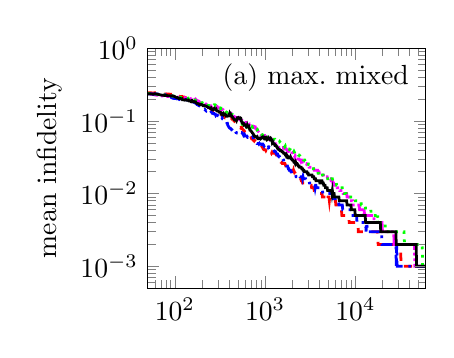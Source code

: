 % This file was created by matlab2tikz v0.0.7.
% Copyright (c) 2008--2010, Nico Schlömer <nico.schloemer@gmail.com>
% All rights reserved.
% 
% The latest updates can be retrieved from
%   http://www.mathworks.com/matlabcentral/fileexchange/22022-matlab2tikz
% where you can also make suggestions and rate matlab2tikz.
% 
\begin{tikzpicture}

% defining custom colors
\definecolor{mycolor1}{rgb}{1,0,1}


\begin{loglogaxis}[%
scale only axis,
width= 1.39in,
height= 1.2in,
xmin=50, xmax=60000,
ymin=0.0, ymax=1,
ylabel={mean infidelity},
axis on top]
\addplot [
color=red,
dashed,
line width=1.0pt
]
coordinates{ (50,0.242) (51,0.243) (52,0.243) (52,0.243) (53,0.244) (53,0.244) (54,0.243) (55,0.243) (55,0.243) (56,0.242) (56,0.242) (57,0.242) (58,0.242) (58,0.242) (59,0.243) (60,0.243) (60,0.243) (61,0.243) (62,0.243) (62,0.243) (63,0.244) (64,0.246) (64,0.246) (65,0.244) (66,0.245) (67,0.245) (67,0.245) (68,0.242) (69,0.242) (70,0.242) (70,0.242) (71,0.24) (72,0.24) (73,0.238) (74,0.237) (74,0.237) (75,0.235) (76,0.234) (77,0.233) (78,0.233) (79,0.234) (80,0.235) (80,0.235) (81,0.233) (82,0.233) (83,0.234) (84,0.234) (85,0.234) (86,0.234) (87,0.231) (88,0.232) (89,0.232) (90,0.23) (91,0.231) (92,0.232) (93,0.231) (94,0.231) (95,0.232) (96,0.232) (97,0.233) (98,0.232) (99,0.23) (100,0.23) (102,0.226) (103,0.224) (104,0.225) (105,0.225) (106,0.225) (107,0.222) (109,0.22) (110,0.219) (111,0.218) (112,0.218) (113,0.216) (115,0.215) (116,0.216) (117,0.216) (119,0.216) (120,0.217) (121,0.215) (123,0.214) (124,0.212) (125,0.212) (127,0.213) (128,0.212) (130,0.209) (131,0.209) (132,0.207) (134,0.206) (135,0.204) (137,0.202) (138,0.202) (140,0.199) (142,0.198) (143,0.196) (145,0.195) (146,0.196) (148,0.197) (150,0.195) (151,0.197) (153,0.194) (155,0.192) (156,0.192) (158,0.191) (160,0.192) (162,0.189) (163,0.189) (165,0.189) (167,0.186) (169,0.185) (171,0.183) (173,0.183) (175,0.182) (177,0.181) (178,0.18) (180,0.181) (182,0.179) (184,0.177) (187,0.176) (189,0.175) (191,0.174) (193,0.174) (195,0.174) (197,0.177) (199,0.176) (202,0.172) (204,0.171) (206,0.17) (208,0.168) (211,0.166) (213,0.167) (215,0.167) (218,0.165) (220,0.164) (223,0.163) (225,0.161) (228,0.16) (230,0.16) (233,0.158) (235,0.156) (238,0.154) (240,0.154) (243,0.152) (246,0.15) (249,0.148) (251,0.146) (254,0.148) (257,0.145) (260,0.144) (263,0.144) (266,0.138) (268,0.139) (271,0.141) (274,0.138) (278,0.138) (281,0.139) (284,0.137) (287,0.137) (290,0.135) (293,0.133) (297,0.132) (300,0.131) (303,0.131) (306,0.13) (310,0.13) (313,0.129) (317,0.129) (320,0.128) (324,0.128) (327,0.124) (331,0.122) (335,0.122) (338,0.12) (342,0.117) (346,0.118) (350,0.117) (354,0.115) (358,0.112) (362,0.11) (366,0.11) (370,0.112) (374,0.111) (378,0.111) (382,0.114) (386,0.114) (391,0.114) (395,0.114) (399,0.112) (404,0.109) (408,0.105) (413,0.108) (417,0.109) (422,0.109) (427,0.107) (431,0.108) (436,0.106) (441,0.106) (446,0.106) (451,0.1) (456,0.099) (461,0.101) (466,0.099) (471,0.098) (476,0.097) (482,0.092) (487,0.091) (492,0.088) (498,0.088) (503,0.088) (509,0.084) (515,0.082) (520,0.082) (526,0.081) (532,0.08) (538,0.081) (544,0.08) (550,0.081) (556,0.078) (562,0.077) (568,0.076) (575,0.074) (581,0.074) (587,0.073) (594,0.071) (601,0.07) (607,0.07) (614,0.069) (621,0.066) (628,0.066) (635,0.066) (642,0.066) (649,0.065) (656,0.064) (663,0.064) (670,0.064) (678,0.062) (685,0.063) (693,0.061) (701,0.059) (708,0.057) (716,0.057) (724,0.056) (732,0.055) (740,0.054) (749,0.054) (757,0.053) (765,0.054) (774,0.053) (782,0.052) (791,0.051) (800,0.05) (809,0.05) (818,0.049) (827,0.048) (836,0.048) (845,0.048) (854,0.047) (864,0.047) (873,0.046) (883,0.046) (893,0.046) (903,0.046) (913,0.045) (923,0.045) (933,0.044) (944,0.042) (954,0.041) (965,0.041) (975,0.04) (986,0.04) (997,0.04) (1008,0.04) (1019,0.039) (1030,0.04) (1042,0.04) (1053,0.04) (1065,0.04) (1077,0.04) (1089,0.04) (1101,0.039) (1113,0.038) (1125,0.038) (1138,0.037) (1151,0.036) (1163,0.037) (1176,0.036) (1189,0.037) (1202,0.036) (1216,0.036) (1229,0.036) (1243,0.036) (1257,0.036) (1270,0.036) (1285,0.036) (1299,0.036) (1313,0.035) (1328,0.034) (1342,0.034) (1357,0.034) (1372,0.033) (1387,0.033) (1403,0.032) (1418,0.031) (1434,0.03) (1450,0.029) (1466,0.028) (1482,0.028) (1499,0.027) (1515,0.027) (1532,0.027) (1549,0.026) (1566,0.026) (1584,0.026) (1601,0.026) (1619,0.026) (1637,0.026) (1655,0.026) (1673,0.025) (1692,0.024) (1711,0.024) (1730,0.023) (1749,0.023) (1768,0.023) (1788,0.022) (1807,0.022) (1827,0.022) (1848,0.021) (1868,0.021) (1889,0.021) (1910,0.021) (1931,0.021) (1952,0.021) (1974,0.021) (1996,0.02) (2018,0.02) (2040,0.02) (2063,0.021) (2086,0.02) (2109,0.02) (2132,0.019) (2156,0.019) (2180,0.018) (2204,0.018) (2228,0.018) (2253,0.017) (2278,0.017) (2303,0.017) (2329,0.017) (2354,0.017) (2380,0.016) (2407,0.016) (2433,0.016) (2460,0.016) (2488,0.016) (2515,0.015) (2543,0.015) (2571,0.015) (2600,0.014) (2629,0.014) (2658,0.014) (2687,0.014) (2717,0.014) (2747,0.014) (2777,0.014) (2808,0.014) (2839,0.014) (2871,0.014) (2902,0.014) (2935,0.014) (2967,0.014) (3000,0.013) (3033,0.013) (3067,0.013) (3101,0.013) (3135,0.013) (3170,0.013) (3205,0.013) (3240,0.013) (3276,0.012) (3313,0.012) (3349,0.012) (3386,0.012) (3424,0.012) (3462,0.012) (3500,0.011) (3539,0.011) (3578,0.011) (3618,0.011) (3658,0.011) (3698,0.011) (3739,0.011) (3781,0.011) (3823,0.011) (3865,0.011) (3908,0.01) (3951,0.01) (3995,0.01) (4039,0.01) (4084,0.01) (4129,0.01) (4175,0.01) (4221,0.01) (4268,0.01) (4315,0.009) (4363,0.009) (4411,0.009) (4460,0.009) (4509,0.009) (4559,0.009) (4610,0.009) (4661,0.009) (4712,0.008) (4765,0.008) (4817,0.008) (4871,0.008) (4925,0.008) (4979,0.009) (5034,0.009) (5090,0.009) (5147,0.008) (5204,0.009) (5261,0.009) (5319,0.008) (5378,0.008) (5438,0.008) (5498,0.008) (5559,0.008) (5621,0.008) (5683,0.008) (5746,0.008) (5809,0.008) (5874,0.008) (5939,0.008) (6005,0.008) (6071,0.007) (6138,0.007) (6206,0.007) (6275,0.007) (6345,0.007) (6415,0.006) (6486,0.006) (6558,0.006) (6630,0.006) (6704,0.006) (6778,0.006) (6853,0.006) (6929,0.006) (7006,0.006) (7083,0.005) (7162,0.005) (7241,0.005) (7321,0.005) (7402,0.005) (7484,0.005) (7567,0.005) (7651,0.005) (7736,0.005) (7821,0.005) (7908,0.005) (7996,0.005) (8084,0.005) (8174,0.005) (8264,0.005) (8356,0.005) (8448,0.005) (8542,0.004) (8636,0.004) (8732,0.004) (8829,0.004) (8926,0.004) (9025,0.004) (9125,0.004) (9226,0.004) (9329,0.004) (9432,0.004) (9536,0.004) (9642,0.004) (9749,0.004) (9857,0.004) (9966,0.004) (10076,0.004) (10188,0.004) (10301,0.004) (10415,0.004) (10530,0.004) (10647,0.004) (10764,0.003) (10884,0.003) (11004,0.003) (11126,0.003) (11249,0.003) (11374,0.003) (11500,0.003) (11627,0.003) (11756,0.003) (11886,0.003) (12018,0.003) (12151,0.003) (12285,0.003) (12422,0.003) (12559,0.003) (12698,0.003) (12839,0.003) (12981,0.003) (13125,0.003) (13270,0.003) (13417,0.003) (13566,0.003) (13716,0.003) (13868,0.003) (14021,0.003) (14177,0.003) (14334,0.003) (14492,0.003) (14653,0.003) (14815,0.003) (14979,0.003) (15145,0.003) (15313,0.003) (15482,0.003) (15654,0.003) (15827,0.003) (16002,0.003) (16180,0.003) (16359,0.003) (16540,0.003) (16723,0.003) (16908,0.003) (17096,0.003) (17285,0.003) (17476,0.003) (17670,0.003) (17866,0.002) (18063,0.002) (18263,0.002) (18466,0.002) (18670,0.002) (18877,0.002) (19086,0.002) (19297,0.002) (19511,0.002) (19727,0.002) (19946,0.002) (20166,0.002) (20390,0.002) (20616,0.002) (20844,0.002) (21075,0.002) (21308,0.002) (21544,0.002) (21783,0.002) (22024,0.002) (22268,0.002) (22514,0.002) (22764,0.002) (23016,0.002) (23271,0.002) (23528,0.002) (23789,0.002) (24052,0.002) (24319,0.002) (24588,0.002) (24860,0.002) (25136,0.002) (25414,0.002) (25695,0.002) (25980,0.002) (26268,0.002) (26559,0.002) (26853,0.002) (27150,0.002) (27451,0.002) (27755,0.002) (28062,0.002) (28373,0.002) (28687,0.002) (29005,0.002) (29326,0.002) (29651,0.002) (29979,0.002) (30311,0.002) (30647,0.002) (30986,0.002) (31329,0.002) (31676,0.002) (32027,0.001) (32382,0.001) (32740,0.001) (33103,0.001) (33470,0.001) (33840,0.001) (34215,0.001) (34594,0.001) (34977,0.001) (35364,0.001) (35756,0.001) (36152,0.001) (36552,0.001) (36957,0.001) (37366,0.001) (37780,0.001) (38198,0.001) (38621,0.001) (39049,0.001) (39482,0.001) (39919,0.001) (40361,0.001) (40808,0.001) (41260,0.001) (41717,0.001) (42179,0.001) (42646,0.001) (43118,0.001) (43595,0.001) (44078,0.001) (44566,0.001) (45060,0.001) (45559,0.001) (46063,0.001) (46574,0.001) (47089,0.001) (47611,0.001) (48138,0.001) (48671,0.001) (49210,0.001) (49755,0.001) (50306,0.001) (50863,0.001) (51426,0.001) (51996,0.001) (52572,0.001) (53154,0.001) (53743,0.001) (54338,0.001) (54939,0.001) (55548,0.001) (56163,0.001) (56785,0.001) (57414,0.001) (58050,0.001) (58692,0.001) (59342,0.001) (60000,0.001)
};
\label{leg:MUB}

\addplot [
color=mycolor1,
dash pattern=on 4pt off 1pt on 1pt off 1pt on 1pt off 1pt,
line width=1.0pt
]
coordinates{ (50,0.236) (51,0.236) (52,0.236) (52,0.236) (53,0.234) (53,0.234) (54,0.233) (55,0.232) (55,0.232) (56,0.232) (56,0.232) (57,0.233) (58,0.23) (58,0.23) (59,0.229) (60,0.228) (60,0.228) (61,0.227) (62,0.226) (62,0.226) (63,0.226) (64,0.225) (64,0.225) (65,0.225) (66,0.224) (67,0.225) (67,0.225) (68,0.224) (69,0.223) (70,0.223) (70,0.223) (71,0.222) (72,0.22) (73,0.221) (74,0.221) (74,0.221) (75,0.221) (76,0.219) (77,0.218) (78,0.218) (79,0.219) (80,0.218) (80,0.218) (81,0.219) (82,0.218) (83,0.216) (84,0.216) (85,0.217) (86,0.216) (87,0.214) (88,0.213) (89,0.213) (90,0.212) (91,0.212) (92,0.213) (93,0.212) (94,0.212) (95,0.212) (96,0.21) (97,0.21) (98,0.21) (99,0.209) (100,0.21) (102,0.209) (103,0.207) (104,0.208) (105,0.209) (106,0.21) (107,0.209) (109,0.211) (110,0.212) (111,0.211) (112,0.211) (113,0.212) (115,0.209) (116,0.208) (117,0.207) (119,0.21) (120,0.21) (121,0.208) (123,0.21) (124,0.208) (125,0.207) (127,0.207) (128,0.208) (130,0.205) (131,0.206) (132,0.204) (134,0.203) (135,0.201) (137,0.201) (138,0.203) (140,0.2) (142,0.201) (143,0.201) (145,0.199) (146,0.199) (148,0.198) (150,0.199) (151,0.201) (153,0.199) (155,0.196) (156,0.196) (158,0.196) (160,0.196) (162,0.196) (163,0.195) (165,0.197) (167,0.198) (169,0.2) (171,0.196) (173,0.193) (175,0.192) (177,0.191) (178,0.188) (180,0.189) (182,0.188) (184,0.187) (187,0.183) (189,0.18) (191,0.18) (193,0.177) (195,0.175) (197,0.173) (199,0.174) (202,0.172) (204,0.171) (206,0.17) (208,0.172) (211,0.172) (213,0.172) (215,0.171) (218,0.171) (220,0.169) (223,0.17) (225,0.168) (228,0.167) (230,0.167) (233,0.168) (235,0.167) (238,0.167) (240,0.167) (243,0.165) (246,0.162) (249,0.162) (251,0.161) (254,0.161) (257,0.16) (260,0.162) (263,0.162) (266,0.162) (268,0.162) (271,0.16) (274,0.159) (278,0.157) (281,0.157) (284,0.159) (287,0.16) (290,0.16) (293,0.159) (297,0.153) (300,0.153) (303,0.151) (306,0.151) (310,0.151) (313,0.15) (317,0.148) (320,0.146) (324,0.145) (327,0.144) (331,0.144) (335,0.144) (338,0.144) (342,0.142) (346,0.141) (350,0.139) (354,0.137) (358,0.136) (362,0.134) (366,0.131) (370,0.131) (374,0.128) (378,0.129) (382,0.129) (386,0.129) (391,0.127) (395,0.13) (399,0.131) (404,0.13) (408,0.129) (413,0.128) (417,0.126) (422,0.126) (427,0.122) (431,0.122) (436,0.119) (441,0.118) (446,0.116) (451,0.116) (456,0.115) (461,0.114) (466,0.112) (471,0.112) (476,0.111) (482,0.111) (487,0.11) (492,0.11) (498,0.11) (503,0.11) (509,0.111) (515,0.107) (520,0.104) (526,0.103) (532,0.102) (538,0.102) (544,0.102) (550,0.102) (556,0.102) (562,0.1) (568,0.099) (575,0.098) (581,0.098) (587,0.098) (594,0.096) (601,0.095) (607,0.094) (614,0.095) (621,0.095) (628,0.093) (635,0.094) (642,0.094) (649,0.094) (656,0.093) (663,0.09) (670,0.089) (678,0.09) (685,0.091) (693,0.091) (701,0.088) (708,0.087) (716,0.087) (724,0.085) (732,0.085) (740,0.084) (749,0.084) (757,0.081) (765,0.081) (774,0.08) (782,0.081) (791,0.078) (800,0.077) (809,0.076) (818,0.076) (827,0.074) (836,0.072) (845,0.071) (854,0.07) (864,0.069) (873,0.068) (883,0.066) (893,0.065) (903,0.063) (913,0.063) (923,0.062) (933,0.062) (944,0.064) (954,0.065) (965,0.062) (975,0.061) (986,0.063) (997,0.063) (1008,0.062) (1019,0.062) (1030,0.062) (1042,0.062) (1053,0.061) (1065,0.061) (1077,0.06) (1089,0.06) (1101,0.058) (1113,0.058) (1125,0.056) (1138,0.057) (1151,0.057) (1163,0.056) (1176,0.056) (1189,0.054) (1202,0.055) (1216,0.055) (1229,0.053) (1243,0.053) (1257,0.05) (1270,0.049) (1285,0.049) (1299,0.049) (1313,0.048) (1328,0.046) (1342,0.045) (1357,0.045) (1372,0.044) (1387,0.044) (1403,0.044) (1418,0.043) (1434,0.042) (1450,0.043) (1466,0.043) (1482,0.043) (1499,0.042) (1515,0.042) (1532,0.043) (1549,0.043) (1566,0.043) (1584,0.043) (1601,0.043) (1619,0.042) (1637,0.043) (1655,0.042) (1673,0.042) (1692,0.042) (1711,0.041) (1730,0.04) (1749,0.04) (1768,0.039) (1788,0.039) (1807,0.038) (1827,0.038) (1848,0.038) (1868,0.038) (1889,0.037) (1910,0.038) (1931,0.038) (1952,0.038) (1974,0.037) (1996,0.037) (2018,0.036) (2040,0.035) (2063,0.033) (2086,0.033) (2109,0.033) (2132,0.032) (2156,0.033) (2180,0.032) (2204,0.031) (2228,0.031) (2253,0.03) (2278,0.03) (2303,0.03) (2329,0.03) (2354,0.03) (2380,0.03) (2407,0.029) (2433,0.029) (2460,0.029) (2488,0.028) (2515,0.029) (2543,0.029) (2571,0.028) (2600,0.027) (2629,0.027) (2658,0.027) (2687,0.026) (2717,0.026) (2747,0.026) (2777,0.026) (2808,0.026) (2839,0.026) (2871,0.026) (2902,0.025) (2935,0.025) (2967,0.025) (3000,0.024) (3033,0.024) (3067,0.023) (3101,0.023) (3135,0.023) (3170,0.023) (3205,0.023) (3240,0.023) (3276,0.023) (3313,0.022) (3349,0.022) (3386,0.022) (3424,0.022) (3462,0.022) (3500,0.021) (3539,0.021) (3578,0.021) (3618,0.021) (3658,0.021) (3698,0.021) (3739,0.021) (3781,0.021) (3823,0.021) (3865,0.02) (3908,0.02) (3951,0.02) (3995,0.019) (4039,0.019) (4084,0.019) (4129,0.019) (4175,0.019) (4221,0.018) (4268,0.018) (4315,0.018) (4363,0.018) (4411,0.018) (4460,0.017) (4509,0.017) (4559,0.017) (4610,0.017) (4661,0.017) (4712,0.017) (4765,0.017) (4817,0.017) (4871,0.017) (4925,0.016) (4979,0.016) (5034,0.016) (5090,0.016) (5147,0.016) (5204,0.016) (5261,0.016) (5319,0.016) (5378,0.015) (5438,0.015) (5498,0.015) (5559,0.015) (5621,0.014) (5683,0.014) (5746,0.014) (5809,0.013) (5874,0.013) (5939,0.013) (6005,0.013) (6071,0.013) (6138,0.013) (6206,0.013) (6275,0.012) (6345,0.012) (6415,0.012) (6486,0.012) (6558,0.012) (6630,0.012) (6704,0.011) (6778,0.011) (6853,0.011) (6929,0.011) (7006,0.011) (7083,0.011) (7162,0.011) (7241,0.011) (7321,0.01) (7402,0.01) (7484,0.01) (7567,0.01) (7651,0.01) (7736,0.01) (7821,0.01) (7908,0.01) (7996,0.01) (8084,0.009) (8174,0.009) (8264,0.009) (8356,0.009) (8448,0.009) (8542,0.009) (8636,0.008) (8732,0.008) (8829,0.008) (8926,0.008) (9025,0.008) (9125,0.008) (9226,0.008) (9329,0.008) (9432,0.007) (9536,0.007) (9642,0.007) (9749,0.007) (9857,0.007) (9966,0.007) (10076,0.007) (10188,0.007) (10301,0.007) (10415,0.007) (10530,0.007) (10647,0.007) (10764,0.007) (10884,0.007) (11004,0.007) (11126,0.006) (11249,0.006) (11374,0.006) (11500,0.006) (11627,0.006) (11756,0.006) (11886,0.006) (12018,0.006) (12151,0.006) (12285,0.005) (12422,0.005) (12559,0.006) (12698,0.005) (12839,0.005) (12981,0.005) (13125,0.005) (13270,0.005) (13417,0.005) (13566,0.005) (13716,0.005) (13868,0.005) (14021,0.005) (14177,0.005) (14334,0.005) (14492,0.005) (14653,0.005) (14815,0.005) (14979,0.005) (15145,0.005) (15313,0.005) (15482,0.005) (15654,0.005) (15827,0.005) (16002,0.005) (16180,0.004) (16359,0.004) (16540,0.004) (16723,0.004) (16908,0.004) (17096,0.004) (17285,0.004) (17476,0.004) (17670,0.004) (17866,0.004) (18063,0.004) (18263,0.004) (18466,0.004) (18670,0.004) (18877,0.004) (19086,0.004) (19297,0.004) (19511,0.004) (19727,0.004) (19946,0.003) (20166,0.003) (20390,0.003) (20616,0.003) (20844,0.003) (21075,0.003) (21308,0.003) (21544,0.003) (21783,0.003) (22024,0.003) (22268,0.003) (22514,0.003) (22764,0.003) (23016,0.003) (23271,0.003) (23528,0.003) (23789,0.003) (24052,0.003) (24319,0.003) (24588,0.003) (24860,0.003) (25136,0.003) (25414,0.003) (25695,0.003) (25980,0.003) (26268,0.003) (26559,0.003) (26853,0.002) (27150,0.002) (27451,0.002) (27755,0.002) (28062,0.002) (28373,0.002) (28687,0.002) (29005,0.002) (29326,0.002) (29651,0.002) (29979,0.002) (30311,0.002) (30647,0.002) (30986,0.002) (31329,0.002) (31676,0.002) (32027,0.002) (32382,0.002) (32740,0.002) (33103,0.002) (33470,0.002) (33840,0.002) (34215,0.002) (34594,0.002) (34977,0.002) (35364,0.002) (35756,0.002) (36152,0.002) (36552,0.002) (36957,0.002) (37366,0.002) (37780,0.002) (38198,0.002) (38621,0.002) (39049,0.002) (39482,0.002) (39919,0.002) (40361,0.002) (40808,0.002) (41260,0.002) (41717,0.002) (42179,0.002) (42646,0.002) (43118,0.002) (43595,0.002) (44078,0.002) (44566,0.002) (45060,0.002) (45559,0.001) (46063,0.001) (46574,0.001) (47089,0.001) (47611,0.001) (48138,0.001) (48671,0.001) (49210,0.001) (49755,0.001) (50306,0.001) (50863,0.001) (51426,0.001) (51996,0.001) (52572,0.001) (53154,0.001) (53743,0.001) (54338,0.001) (54939,0.001) (55548,0.001) (56163,0.001) (56785,0.001) (57414,0.001) (58050,0.001) (58692,0.001) (59342,0.001) (60000,0.001)
};
\label{leg:SSQT}


\addplot [
color=blue,
dash pattern=on 4pt off 2pt on 1pt off 2pt,
line width=1.0pt
]
coordinates{ (50,0.237) (51,0.237) (52,0.235) (52,0.235) (53,0.237) (53,0.237) (54,0.236) (55,0.236) (55,0.236) (56,0.234) (56,0.234) (57,0.233) (58,0.234) (58,0.234) (59,0.234) (60,0.235) (60,0.235) (61,0.236) (62,0.235) (62,0.235) (63,0.233) (64,0.234) (64,0.234) (65,0.235) (66,0.234) (67,0.234) (67,0.234) (68,0.231) (69,0.233) (70,0.232) (70,0.232) (71,0.233) (72,0.233) (73,0.232) (74,0.23) (74,0.23) (75,0.23) (76,0.229) (77,0.227) (78,0.226) (79,0.228) (80,0.224) (80,0.224) (81,0.223) (82,0.224) (83,0.22) (84,0.219) (85,0.221) (86,0.221) (87,0.219) (88,0.22) (89,0.219) (90,0.217) (91,0.212) (92,0.208) (93,0.208) (94,0.207) (95,0.205) (96,0.205) (97,0.204) (98,0.203) (99,0.203) (100,0.204) (102,0.205) (103,0.205) (104,0.202) (105,0.201) (106,0.202) (107,0.203) (109,0.201) (110,0.2) (111,0.199) (112,0.197) (113,0.198) (115,0.198) (116,0.198) (117,0.199) (119,0.198) (120,0.197) (121,0.196) (123,0.197) (124,0.196) (125,0.196) (127,0.197) (128,0.196) (130,0.196) (131,0.198) (132,0.196) (134,0.197) (135,0.198) (137,0.193) (138,0.192) (140,0.192) (142,0.186) (143,0.186) (145,0.188) (146,0.187) (148,0.187) (150,0.184) (151,0.184) (153,0.184) (155,0.186) (156,0.186) (158,0.182) (160,0.182) (162,0.18) (163,0.18) (165,0.179) (167,0.177) (169,0.178) (171,0.179) (173,0.172) (175,0.169) (177,0.17) (178,0.17) (180,0.167) (182,0.165) (184,0.162) (187,0.161) (189,0.162) (191,0.161) (193,0.16) (195,0.158) (197,0.155) (199,0.153) (202,0.152) (204,0.149) (206,0.149) (208,0.146) (211,0.144) (213,0.143) (215,0.144) (218,0.141) (220,0.139) (223,0.137) (225,0.139) (228,0.141) (230,0.141) (233,0.14) (235,0.137) (238,0.136) (240,0.138) (243,0.14) (246,0.139) (249,0.137) (251,0.135) (254,0.132) (257,0.131) (260,0.127) (263,0.127) (266,0.126) (268,0.126) (271,0.125) (274,0.126) (278,0.124) (281,0.123) (284,0.119) (287,0.121) (290,0.121) (293,0.12) (297,0.119) (300,0.118) (303,0.118) (306,0.114) (310,0.112) (313,0.11) (317,0.108) (320,0.107) (324,0.111) (327,0.111) (331,0.112) (335,0.109) (338,0.106) (342,0.105) (346,0.105) (350,0.104) (354,0.103) (358,0.102) (362,0.102) (366,0.098) (370,0.097) (374,0.098) (378,0.093) (382,0.093) (386,0.087) (391,0.085) (395,0.083) (399,0.081) (404,0.08) (408,0.079) (413,0.079) (417,0.078) (422,0.077) (427,0.075) (431,0.075) (436,0.073) (441,0.074) (446,0.071) (451,0.071) (456,0.071) (461,0.073) (466,0.073) (471,0.071) (476,0.069) (482,0.069) (487,0.068) (492,0.068) (498,0.068) (503,0.068) (509,0.07) (515,0.072) (520,0.07) (526,0.07) (532,0.069) (538,0.069) (544,0.069) (550,0.069) (556,0.068) (562,0.067) (568,0.066) (575,0.064) (581,0.065) (587,0.063) (594,0.064) (601,0.062) (607,0.062) (614,0.062) (621,0.062) (628,0.062) (635,0.06) (642,0.059) (649,0.059) (656,0.059) (663,0.059) (670,0.058) (678,0.059) (685,0.058) (693,0.059) (701,0.058) (708,0.058) (716,0.059) (724,0.06) (732,0.059) (740,0.058) (749,0.056) (757,0.055) (765,0.054) (774,0.053) (782,0.052) (791,0.052) (800,0.05) (809,0.049) (818,0.049) (827,0.049) (836,0.049) (845,0.049) (854,0.048) (864,0.049) (873,0.048) (883,0.048) (893,0.048) (903,0.048) (913,0.047) (923,0.047) (933,0.048) (944,0.048) (954,0.047) (965,0.046) (975,0.045) (986,0.046) (997,0.046) (1008,0.047) (1019,0.047) (1030,0.046) (1042,0.046) (1053,0.044) (1065,0.044) (1077,0.043) (1089,0.044) (1101,0.044) (1113,0.043) (1125,0.043) (1138,0.043) (1151,0.043) (1163,0.043) (1176,0.041) (1189,0.04) (1202,0.04) (1216,0.04) (1229,0.04) (1243,0.04) (1257,0.039) (1270,0.038) (1285,0.038) (1299,0.038) (1313,0.037) (1328,0.036) (1342,0.035) (1357,0.035) (1372,0.035) (1387,0.033) (1403,0.033) (1418,0.033) (1434,0.032) (1450,0.032) (1466,0.031) (1482,0.032) (1499,0.032) (1515,0.032) (1532,0.031) (1549,0.031) (1566,0.03) (1584,0.029) (1601,0.029) (1619,0.027) (1637,0.027) (1655,0.026) (1673,0.026) (1692,0.025) (1711,0.025) (1730,0.024) (1749,0.024) (1768,0.024) (1788,0.023) (1807,0.022) (1827,0.022) (1848,0.021) (1868,0.021) (1889,0.021) (1910,0.021) (1931,0.02) (1952,0.02) (1974,0.019) (1996,0.019) (2018,0.019) (2040,0.019) (2063,0.019) (2086,0.019) (2109,0.019) (2132,0.018) (2156,0.018) (2180,0.018) (2204,0.017) (2228,0.017) (2253,0.017) (2278,0.017) (2303,0.017) (2329,0.018) (2354,0.018) (2380,0.018) (2407,0.018) (2433,0.017) (2460,0.017) (2488,0.017) (2515,0.017) (2543,0.017) (2571,0.017) (2600,0.016) (2629,0.017) (2658,0.016) (2687,0.016) (2717,0.016) (2747,0.016) (2777,0.016) (2808,0.016) (2839,0.015) (2871,0.015) (2902,0.015) (2935,0.015) (2967,0.015) (3000,0.015) (3033,0.015) (3067,0.015) (3101,0.014) (3135,0.014) (3170,0.014) (3205,0.014) (3240,0.014) (3276,0.014) (3313,0.014) (3349,0.013) (3386,0.013) (3424,0.013) (3462,0.013) (3500,0.013) (3539,0.013) (3578,0.012) (3618,0.013) (3658,0.013) (3698,0.012) (3739,0.012) (3781,0.012) (3823,0.012) (3865,0.012) (3908,0.012) (3951,0.012) (3995,0.012) (4039,0.012) (4084,0.012) (4129,0.011) (4175,0.011) (4221,0.011) (4268,0.011) (4315,0.011) (4363,0.01) (4411,0.01) (4460,0.01) (4509,0.01) (4559,0.01) (4610,0.01) (4661,0.01) (4712,0.01) (4765,0.01) (4817,0.01) (4871,0.01) (4925,0.01) (4979,0.01) (5034,0.01) (5090,0.01) (5147,0.01) (5204,0.01) (5261,0.01) (5319,0.01) (5378,0.01) (5438,0.01) (5498,0.01) (5559,0.01) (5621,0.009) (5683,0.009) (5746,0.008) (5809,0.008) (5874,0.009) (5939,0.009) (6005,0.008) (6071,0.008) (6138,0.008) (6206,0.008) (6275,0.008) (6345,0.008) (6415,0.008) (6486,0.008) (6558,0.007) (6630,0.007) (6704,0.007) (6778,0.007) (6853,0.007) (6929,0.007) (7006,0.007) (7083,0.007) (7162,0.007) (7241,0.006) (7321,0.006) (7402,0.006) (7484,0.006) (7567,0.006) (7651,0.006) (7736,0.006) (7821,0.006) (7908,0.006) (7996,0.006) (8084,0.006) (8174,0.006) (8264,0.006) (8356,0.006) (8448,0.006) (8542,0.006) (8636,0.006) (8732,0.006) (8829,0.006) (8926,0.006) (9025,0.005) (9125,0.005) (9226,0.005) (9329,0.005) (9432,0.005) (9536,0.005) (9642,0.005) (9749,0.005) (9857,0.005) (9966,0.005) (10076,0.005) (10188,0.005) (10301,0.005) (10415,0.004) (10530,0.004) (10647,0.004) (10764,0.004) (10884,0.004) (11004,0.004) (11126,0.004) (11249,0.004) (11374,0.004) (11500,0.004) (11627,0.004) (11756,0.004) (11886,0.004) (12018,0.004) (12151,0.004) (12285,0.004) (12422,0.004) (12559,0.004) (12698,0.004) (12839,0.004) (12981,0.004) (13125,0.003) (13270,0.004) (13417,0.004) (13566,0.003) (13716,0.003) (13868,0.003) (14021,0.003) (14177,0.003) (14334,0.003) (14492,0.003) (14653,0.003) (14815,0.003) (14979,0.003) (15145,0.003) (15313,0.003) (15482,0.003) (15654,0.003) (15827,0.003) (16002,0.003) (16180,0.003) (16359,0.003) (16540,0.003) (16723,0.003) (16908,0.003) (17096,0.003) (17285,0.003) (17476,0.003) (17670,0.003) (17866,0.003) (18063,0.003) (18263,0.003) (18466,0.003) (18670,0.003) (18877,0.003) (19086,0.003) (19297,0.003) (19511,0.003) (19727,0.002) (19946,0.002) (20166,0.002) (20390,0.002) (20616,0.002) (20844,0.002) (21075,0.002) (21308,0.002) (21544,0.002) (21783,0.002) (22024,0.002) (22268,0.002) (22514,0.002) (22764,0.002) (23016,0.002) (23271,0.002) (23528,0.002) (23789,0.002) (24052,0.002) (24319,0.002) (24588,0.002) (24860,0.002) (25136,0.002) (25414,0.002) (25695,0.002) (25980,0.002) (26268,0.002) (26559,0.002) (26853,0.002) (27150,0.002) (27451,0.002) (27755,0.002) (28062,0.002) (28373,0.001) (28687,0.002) (29005,0.001) (29326,0.001) (29651,0.001) (29979,0.001) (30311,0.001) (30647,0.001) (30986,0.001) (31329,0.001) (31676,0.001) (32027,0.001) (32382,0.001) (32740,0.001) (33103,0.001) (33470,0.001) (33840,0.001) (34215,0.001) (34594,0.001) (34977,0.001) (35364,0.001) (35756,0.001) (36152,0.001) (36552,0.001) (36957,0.001) (37366,0.001) (37780,0.001) (38198,0.001) (38621,0.001) (39049,0.001) (39482,0.001) (39919,0.001) (40361,0.001) (40808,0.001) (41260,0.001) (41717,0.001) (42179,0.001) (42646,0.001) (43118,0.001) (43595,0.001) (44078,0.001) (44566,0.001) (45060,0.001) (45559,0.001) (46063,0.001) (46574,0.001) (47089,0.001) (47611,0.001) (48138,0.001) (48671,0.001) (49210,0.001) (49755,0.001) (50306,0.001) (50863,0.001) (51426,0.001) (51996,0.001) (52572,0.001) (53154,0.001) (53743,0.001) (54338,0.001) (54939,0.001) (55548,0.001) (56163,0.001) (56785,0.001) (57414,0.001) (58050,0.001) (58692,0.001) (59342,0.001) (60000,0.001)
};
\label{leg:aMUB}


\addplot [
color=green,
dotted,
line width=1.0pt
]
coordinates{ (50,0.239) (51,0.238) (52,0.237) (52,0.237) (53,0.237) (53,0.237) (54,0.237) (55,0.236) (55,0.236) (56,0.235) (56,0.235) (57,0.235) (58,0.234) (58,0.234) (59,0.233) (60,0.233) (60,0.233) (61,0.234) (62,0.233) (62,0.233) (63,0.232) (64,0.231) (64,0.231) (65,0.231) (66,0.23) (67,0.229) (67,0.229) (68,0.23) (69,0.231) (70,0.229) (70,0.229) (71,0.229) (72,0.229) (73,0.229) (74,0.228) (74,0.228) (75,0.227) (76,0.228) (77,0.226) (78,0.224) (79,0.224) (80,0.225) (80,0.225) (81,0.227) (82,0.226) (83,0.226) (84,0.224) (85,0.222) (86,0.223) (87,0.223) (88,0.222) (89,0.222) (90,0.22) (91,0.22) (92,0.219) (93,0.219) (94,0.218) (95,0.218) (96,0.218) (97,0.219) (98,0.219) (99,0.219) (100,0.219) (102,0.219) (103,0.218) (104,0.219) (105,0.22) (106,0.221) (107,0.218) (109,0.214) (110,0.213) (111,0.21) (112,0.21) (113,0.209) (115,0.211) (116,0.21) (117,0.21) (119,0.209) (120,0.21) (121,0.211) (123,0.212) (124,0.212) (125,0.212) (127,0.211) (128,0.211) (130,0.21) (131,0.209) (132,0.209) (134,0.207) (135,0.206) (137,0.205) (138,0.205) (140,0.203) (142,0.206) (143,0.206) (145,0.207) (146,0.208) (148,0.206) (150,0.203) (151,0.203) (153,0.202) (155,0.202) (156,0.198) (158,0.198) (160,0.197) (162,0.196) (163,0.198) (165,0.196) (167,0.195) (169,0.192) (171,0.186) (173,0.185) (175,0.183) (177,0.182) (178,0.18) (180,0.18) (182,0.181) (184,0.181) (187,0.18) (189,0.178) (191,0.178) (193,0.177) (195,0.175) (197,0.177) (199,0.177) (202,0.174) (204,0.176) (206,0.174) (208,0.173) (211,0.174) (213,0.172) (215,0.169) (218,0.17) (220,0.169) (223,0.168) (225,0.164) (228,0.163) (230,0.164) (233,0.163) (235,0.163) (238,0.163) (240,0.161) (243,0.159) (246,0.157) (249,0.159) (251,0.16) (254,0.161) (257,0.161) (260,0.163) (263,0.168) (266,0.166) (268,0.164) (271,0.166) (274,0.166) (278,0.166) (281,0.163) (284,0.164) (287,0.162) (290,0.158) (293,0.158) (297,0.159) (300,0.158) (303,0.156) (306,0.15) (310,0.152) (313,0.151) (317,0.149) (320,0.15) (324,0.148) (327,0.148) (331,0.149) (335,0.148) (338,0.146) (342,0.145) (346,0.143) (350,0.144) (354,0.142) (358,0.137) (362,0.138) (366,0.135) (370,0.133) (374,0.131) (378,0.131) (382,0.13) (386,0.134) (391,0.13) (395,0.129) (399,0.127) (404,0.123) (408,0.123) (413,0.12) (417,0.122) (422,0.121) (427,0.12) (431,0.121) (436,0.122) (441,0.12) (446,0.116) (451,0.116) (456,0.114) (461,0.113) (466,0.11) (471,0.107) (476,0.106) (482,0.103) (487,0.104) (492,0.101) (498,0.101) (503,0.101) (509,0.1) (515,0.098) (520,0.098) (526,0.097) (532,0.098) (538,0.098) (544,0.095) (550,0.093) (556,0.091) (562,0.089) (568,0.088) (575,0.087) (581,0.089) (587,0.087) (594,0.088) (601,0.086) (607,0.088) (614,0.084) (621,0.083) (628,0.082) (635,0.082) (642,0.082) (649,0.084) (656,0.084) (663,0.083) (670,0.083) (678,0.081) (685,0.08) (693,0.078) (701,0.078) (708,0.078) (716,0.078) (724,0.083) (732,0.082) (740,0.083) (749,0.08) (757,0.078) (765,0.079) (774,0.077) (782,0.077) (791,0.076) (800,0.076) (809,0.075) (818,0.076) (827,0.074) (836,0.072) (845,0.071) (854,0.07) (864,0.069) (873,0.07) (883,0.068) (893,0.067) (903,0.067) (913,0.065) (923,0.065) (933,0.064) (944,0.064) (954,0.063) (965,0.063) (975,0.063) (986,0.062) (997,0.063) (1008,0.062) (1019,0.06) (1030,0.06) (1042,0.059) (1053,0.059) (1065,0.058) (1077,0.059) (1089,0.057) (1101,0.056) (1113,0.057) (1125,0.057) (1138,0.056) (1151,0.056) (1163,0.055) (1176,0.055) (1189,0.056) (1202,0.057) (1216,0.057) (1229,0.056) (1243,0.056) (1257,0.056) (1270,0.056) (1285,0.056) (1299,0.055) (1313,0.054) (1328,0.052) (1342,0.052) (1357,0.051) (1372,0.052) (1387,0.052) (1403,0.051) (1418,0.051) (1434,0.051) (1450,0.052) (1466,0.051) (1482,0.05) (1499,0.048) (1515,0.047) (1532,0.047) (1549,0.046) (1566,0.046) (1584,0.046) (1601,0.046) (1619,0.046) (1637,0.045) (1655,0.044) (1673,0.045) (1692,0.043) (1711,0.043) (1730,0.042) (1749,0.041) (1768,0.04) (1788,0.04) (1807,0.041) (1827,0.041) (1848,0.041) (1868,0.04) (1889,0.04) (1910,0.04) (1931,0.039) (1952,0.038) (1974,0.038) (1996,0.037) (2018,0.038) (2040,0.037) (2063,0.037) (2086,0.038) (2109,0.037) (2132,0.036) (2156,0.035) (2180,0.035) (2204,0.036) (2228,0.036) (2253,0.036) (2278,0.035) (2303,0.035) (2329,0.034) (2354,0.034) (2380,0.034) (2407,0.033) (2433,0.033) (2460,0.032) (2488,0.032) (2515,0.031) (2543,0.031) (2571,0.031) (2600,0.03) (2629,0.03) (2658,0.029) (2687,0.029) (2717,0.029) (2747,0.029) (2777,0.028) (2808,0.028) (2839,0.028) (2871,0.027) (2902,0.028) (2935,0.028) (2967,0.027) (3000,0.026) (3033,0.025) (3067,0.025) (3101,0.025) (3135,0.024) (3170,0.024) (3205,0.023) (3240,0.023) (3276,0.022) (3313,0.022) (3349,0.022) (3386,0.022) (3424,0.022) (3462,0.022) (3500,0.022) (3539,0.022) (3578,0.022) (3618,0.021) (3658,0.021) (3698,0.02) (3739,0.02) (3781,0.02) (3823,0.02) (3865,0.019) (3908,0.019) (3951,0.018) (3995,0.019) (4039,0.019) (4084,0.018) (4129,0.018) (4175,0.018) (4221,0.018) (4268,0.018) (4315,0.018) (4363,0.018) (4411,0.018) (4460,0.017) (4509,0.017) (4559,0.017) (4610,0.017) (4661,0.017) (4712,0.016) (4765,0.016) (4817,0.016) (4871,0.016) (4925,0.016) (4979,0.016) (5034,0.016) (5090,0.016) (5147,0.016) (5204,0.016) (5261,0.016) (5319,0.016) (5378,0.015) (5438,0.016) (5498,0.016) (5559,0.016) (5621,0.015) (5683,0.015) (5746,0.015) (5809,0.015) (5874,0.014) (5939,0.014) (6005,0.014) (6071,0.014) (6138,0.014) (6206,0.013) (6275,0.013) (6345,0.013) (6415,0.013) (6486,0.012) (6558,0.012) (6630,0.012) (6704,0.012) (6778,0.012) (6853,0.012) (6929,0.012) (7006,0.012) (7083,0.012) (7162,0.012) (7241,0.011) (7321,0.011) (7402,0.011) (7484,0.011) (7567,0.01) (7651,0.01) (7736,0.01) (7821,0.01) (7908,0.01) (7996,0.009) (8084,0.009) (8174,0.009) (8264,0.009) (8356,0.009) (8448,0.009) (8542,0.009) (8636,0.009) (8732,0.009) (8829,0.009) (8926,0.009) (9025,0.009) (9125,0.009) (9226,0.009) (9329,0.009) (9432,0.009) (9536,0.009) (9642,0.009) (9749,0.009) (9857,0.009) (9966,0.008) (10076,0.008) (10188,0.008) (10301,0.008) (10415,0.008) (10530,0.008) (10647,0.008) (10764,0.008) (10884,0.008) (11004,0.008) (11126,0.008) (11249,0.008) (11374,0.008) (11500,0.008) (11627,0.007) (11756,0.007) (11886,0.007) (12018,0.007) (12151,0.007) (12285,0.007) (12422,0.007) (12559,0.007) (12698,0.007) (12839,0.007) (12981,0.006) (13125,0.006) (13270,0.006) (13417,0.006) (13566,0.006) (13716,0.006) (13868,0.006) (14021,0.006) (14177,0.006) (14334,0.006) (14492,0.006) (14653,0.006) (14815,0.006) (14979,0.005) (15145,0.005) (15313,0.005) (15482,0.005) (15654,0.005) (15827,0.005) (16002,0.005) (16180,0.005) (16359,0.005) (16540,0.005) (16723,0.005) (16908,0.005) (17096,0.005) (17285,0.005) (17476,0.004) (17670,0.005) (17866,0.004) (18063,0.004) (18263,0.004) (18466,0.004) (18670,0.004) (18877,0.004) (19086,0.004) (19297,0.004) (19511,0.004) (19727,0.004) (19946,0.004) (20166,0.004) (20390,0.004) (20616,0.004) (20844,0.004) (21075,0.004) (21308,0.004) (21544,0.003) (21783,0.003) (22024,0.003) (22268,0.003) (22514,0.003) (22764,0.003) (23016,0.003) (23271,0.003) (23528,0.003) (23789,0.003) (24052,0.003) (24319,0.003) (24588,0.003) (24860,0.003) (25136,0.003) (25414,0.003) (25695,0.003) (25980,0.003) (26268,0.003) (26559,0.003) (26853,0.003) (27150,0.003) (27451,0.003) (27755,0.003) (28062,0.003) (28373,0.003) (28687,0.003) (29005,0.003) (29326,0.003) (29651,0.003) (29979,0.003) (30311,0.003) (30647,0.003) (30986,0.003) (31329,0.003) (31676,0.003) (32027,0.003) (32382,0.003) (32740,0.003) (33103,0.003) (33470,0.003) (33840,0.003) (34215,0.003) (34594,0.003) (34977,0.002) (35364,0.002) (35756,0.002) (36152,0.002) (36552,0.002) (36957,0.002) (37366,0.002) (37780,0.002) (38198,0.002) (38621,0.002) (39049,0.002) (39482,0.002) (39919,0.002) (40361,0.002) (40808,0.002) (41260,0.002) (41717,0.002) (42179,0.002) (42646,0.002) (43118,0.002) (43595,0.002) (44078,0.002) (44566,0.002) (45060,0.002) (45559,0.002) (46063,0.002) (46574,0.002) (47089,0.002) (47611,0.002) (48138,0.002) (48671,0.002) (49210,0.002) (49755,0.002) (50306,0.002) (50863,0.002) (51426,0.002) (51996,0.002) (52572,0.002) (53154,0.002) (53743,0.002) (54338,0.002) (54939,0.002) (55548,0.001) (56163,0.001) (56785,0.001) (57414,0.001) (58050,0.001) (58692,0.001) (59342,0.001) (60000,0.001)
};
\label{leg:aSSQT}

\addplot [
color=black,
solid,
line width=1.0pt
]
coordinates{ (50,0.237) (51,0.235) (52,0.236) (52,0.236) (53,0.236) (53,0.236) (54,0.234) (55,0.234) (55,0.234) (56,0.234) (56,0.234) (57,0.233) (58,0.233) (58,0.233) (59,0.235) (60,0.236) (60,0.236) (61,0.234) (62,0.235) (62,0.235) (63,0.234) (64,0.233) (64,0.233) (65,0.232) (66,0.23) (67,0.23) (67,0.23) (68,0.229) (69,0.228) (70,0.227) (70,0.227) (71,0.227) (72,0.226) (73,0.225) (74,0.225) (74,0.225) (75,0.225) (76,0.224) (77,0.224) (78,0.225) (79,0.224) (80,0.223) (80,0.223) (81,0.223) (82,0.223) (83,0.222) (84,0.221) (85,0.221) (86,0.222) (87,0.222) (88,0.222) (89,0.22) (90,0.22) (91,0.22) (92,0.221) (93,0.221) (94,0.222) (95,0.221) (96,0.219) (97,0.218) (98,0.218) (99,0.217) (100,0.216) (102,0.212) (103,0.211) (104,0.21) (105,0.209) (106,0.21) (107,0.208) (109,0.207) (110,0.204) (111,0.205) (112,0.205) (113,0.203) (115,0.202) (116,0.203) (117,0.202) (119,0.199) (120,0.2) (121,0.196) (123,0.196) (124,0.196) (125,0.195) (127,0.195) (128,0.193) (130,0.194) (131,0.194) (132,0.195) (134,0.193) (135,0.193) (137,0.193) (138,0.193) (140,0.194) (142,0.189) (143,0.188) (145,0.188) (146,0.189) (148,0.187) (150,0.185) (151,0.188) (153,0.19) (155,0.187) (156,0.189) (158,0.185) (160,0.185) (162,0.182) (163,0.182) (165,0.184) (167,0.183) (169,0.183) (171,0.179) (173,0.176) (175,0.175) (177,0.173) (178,0.173) (180,0.173) (182,0.172) (184,0.172) (187,0.168) (189,0.169) (191,0.169) (193,0.168) (195,0.167) (197,0.168) (199,0.167) (202,0.166) (204,0.163) (206,0.161) (208,0.161) (211,0.163) (213,0.161) (215,0.162) (218,0.161) (220,0.16) (223,0.159) (225,0.158) (228,0.157) (230,0.156) (233,0.154) (235,0.152) (238,0.152) (240,0.152) (243,0.151) (246,0.149) (249,0.15) (251,0.151) (254,0.146) (257,0.144) (260,0.146) (263,0.145) (266,0.143) (268,0.144) (271,0.147) (274,0.149) (278,0.146) (281,0.143) (284,0.142) (287,0.144) (290,0.139) (293,0.137) (297,0.137) (300,0.137) (303,0.136) (306,0.135) (310,0.132) (313,0.132) (317,0.132) (320,0.132) (324,0.129) (327,0.125) (331,0.127) (335,0.127) (338,0.122) (342,0.121) (346,0.125) (350,0.122) (354,0.123) (358,0.124) (362,0.122) (366,0.119) (370,0.117) (374,0.118) (378,0.116) (382,0.116) (386,0.117) (391,0.117) (395,0.117) (399,0.12) (404,0.126) (408,0.122) (413,0.124) (417,0.119) (422,0.119) (427,0.116) (431,0.113) (436,0.113) (441,0.111) (446,0.108) (451,0.106) (456,0.104) (461,0.103) (466,0.104) (471,0.104) (476,0.104) (482,0.101) (487,0.105) (492,0.11) (498,0.11) (503,0.111) (509,0.109) (515,0.108) (520,0.109) (526,0.109) (532,0.11) (538,0.109) (544,0.101) (550,0.097) (556,0.095) (562,0.093) (568,0.094) (575,0.093) (581,0.092) (587,0.088) (594,0.089) (601,0.088) (607,0.087) (614,0.086) (621,0.083) (628,0.084) (635,0.088) (642,0.085) (649,0.083) (656,0.082) (663,0.083) (670,0.079) (678,0.075) (685,0.075) (693,0.073) (701,0.072) (708,0.071) (716,0.07) (724,0.068) (732,0.067) (740,0.066) (749,0.064) (757,0.062) (765,0.062) (774,0.061) (782,0.061) (791,0.06) (800,0.06) (809,0.059) (818,0.06) (827,0.058) (836,0.057) (845,0.057) (854,0.057) (864,0.057) (873,0.058) (883,0.058) (893,0.057) (903,0.058) (913,0.058) (923,0.059) (933,0.059) (944,0.06) (954,0.059) (965,0.058) (975,0.06) (986,0.06) (997,0.059) (1008,0.057) (1019,0.057) (1030,0.056) (1042,0.058) (1053,0.057) (1065,0.056) (1077,0.057) (1089,0.058) (1101,0.057) (1113,0.057) (1125,0.056) (1138,0.057) (1151,0.058) (1163,0.057) (1176,0.054) (1189,0.054) (1202,0.05) (1216,0.051) (1229,0.049) (1243,0.049) (1257,0.048) (1270,0.048) (1285,0.046) (1299,0.046) (1313,0.046) (1328,0.045) (1342,0.044) (1357,0.044) (1372,0.042) (1387,0.042) (1403,0.041) (1418,0.04) (1434,0.04) (1450,0.04) (1466,0.039) (1482,0.039) (1499,0.039) (1515,0.039) (1532,0.038) (1549,0.038) (1566,0.037) (1584,0.037) (1601,0.036) (1619,0.036) (1637,0.036) (1655,0.035) (1673,0.034) (1692,0.034) (1711,0.033) (1730,0.034) (1749,0.033) (1768,0.033) (1788,0.032) (1807,0.031) (1827,0.031) (1848,0.031) (1868,0.031) (1889,0.031) (1910,0.032) (1931,0.031) (1952,0.03) (1974,0.03) (1996,0.029) (2018,0.029) (2040,0.029) (2063,0.028) (2086,0.027) (2109,0.027) (2132,0.027) (2156,0.026) (2180,0.027) (2204,0.026) (2228,0.026) (2253,0.026) (2278,0.025) (2303,0.025) (2329,0.024) (2354,0.024) (2380,0.024) (2407,0.023) (2433,0.023) (2460,0.023) (2488,0.023) (2515,0.023) (2543,0.022) (2571,0.022) (2600,0.022) (2629,0.021) (2658,0.021) (2687,0.021) (2717,0.02) (2747,0.02) (2777,0.02) (2808,0.02) (2839,0.02) (2871,0.02) (2902,0.02) (2935,0.019) (2967,0.019) (3000,0.019) (3033,0.018) (3067,0.018) (3101,0.018) (3135,0.018) (3170,0.018) (3205,0.018) (3240,0.018) (3276,0.018) (3313,0.018) (3349,0.017) (3386,0.017) (3424,0.017) (3462,0.017) (3500,0.016) (3539,0.016) (3578,0.016) (3618,0.016) (3658,0.015) (3698,0.015) (3739,0.015) (3781,0.015) (3823,0.015) (3865,0.015) (3908,0.015) (3951,0.015) (3995,0.015) (4039,0.014) (4084,0.014) (4129,0.015) (4175,0.015) (4221,0.015) (4268,0.015) (4315,0.014) (4363,0.014) (4411,0.014) (4460,0.013) (4509,0.013) (4559,0.013) (4610,0.013) (4661,0.012) (4712,0.012) (4765,0.012) (4817,0.012) (4871,0.012) (4925,0.011) (4979,0.011) (5034,0.011) (5090,0.011) (5147,0.011) (5204,0.011) (5261,0.011) (5319,0.011) (5378,0.011) (5438,0.011) (5498,0.01) (5559,0.011) (5621,0.01) (5683,0.01) (5746,0.01) (5809,0.01) (5874,0.009) (5939,0.009) (6005,0.009) (6071,0.009) (6138,0.009) (6206,0.009) (6275,0.009) (6345,0.009) (6415,0.009) (6486,0.009) (6558,0.009) (6630,0.008) (6704,0.008) (6778,0.008) (6853,0.008) (6929,0.008) (7006,0.008) (7083,0.008) (7162,0.008) (7241,0.008) (7321,0.008) (7402,0.008) (7484,0.008) (7567,0.008) (7651,0.008) (7736,0.008) (7821,0.008) (7908,0.008) (7996,0.008) (8084,0.007) (8174,0.007) (8264,0.007) (8356,0.007) (8448,0.007) (8542,0.007) (8636,0.007) (8732,0.007) (8829,0.007) (8926,0.007) (9025,0.006) (9125,0.006) (9226,0.006) (9329,0.006) (9432,0.006) (9536,0.006) (9642,0.006) (9749,0.006) (9857,0.006) (9966,0.005) (10076,0.005) (10188,0.005) (10301,0.005) (10415,0.005) (10530,0.005) (10647,0.005) (10764,0.005) (10884,0.005) (11004,0.005) (11126,0.005) (11249,0.005) (11374,0.005) (11500,0.005) (11627,0.005) (11756,0.005) (11886,0.005) (12018,0.005) (12151,0.005) (12285,0.005) (12422,0.005) (12559,0.005) (12698,0.005) (12839,0.005) (12981,0.004) (13125,0.004) (13270,0.004) (13417,0.004) (13566,0.004) (13716,0.004) (13868,0.004) (14021,0.004) (14177,0.004) (14334,0.004) (14492,0.004) (14653,0.004) (14815,0.004) (14979,0.004) (15145,0.004) (15313,0.004) (15482,0.004) (15654,0.004) (15827,0.004) (16002,0.004) (16180,0.004) (16359,0.004) (16540,0.004) (16723,0.004) (16908,0.004) (17096,0.004) (17285,0.004) (17476,0.004) (17670,0.004) (17866,0.004) (18063,0.004) (18263,0.004) (18466,0.004) (18670,0.004) (18877,0.004) (19086,0.003) (19297,0.003) (19511,0.003) (19727,0.003) (19946,0.003) (20166,0.003) (20390,0.003) (20616,0.003) (20844,0.003) (21075,0.003) (21308,0.003) (21544,0.003) (21783,0.003) (22024,0.003) (22268,0.003) (22514,0.003) (22764,0.003) (23016,0.003) (23271,0.003) (23528,0.003) (23789,0.003) (24052,0.003) (24319,0.003) (24588,0.003) (24860,0.003) (25136,0.003) (25414,0.003) (25695,0.003) (25980,0.003) (26268,0.003) (26559,0.003) (26853,0.003) (27150,0.003) (27451,0.003) (27755,0.003) (28062,0.003) (28373,0.002) (28687,0.002) (29005,0.002) (29326,0.002) (29651,0.002) (29979,0.002) (30311,0.002) (30647,0.002) (30986,0.002) (31329,0.002) (31676,0.002) (32027,0.002) (32382,0.002) (32740,0.002) (33103,0.002) (33470,0.002) (33840,0.002) (34215,0.002) (34594,0.002) (34977,0.002) (35364,0.002) (35756,0.002) (36152,0.002) (36552,0.002) (36957,0.002) (37366,0.002) (37780,0.002) (38198,0.002) (38621,0.002) (39049,0.002) (39482,0.002) (39919,0.002) (40361,0.002) (40808,0.002) (41260,0.002) (41717,0.002) (42179,0.002) (42646,0.002) (43118,0.002) (43595,0.002) (44078,0.002) (44566,0.002) (45060,0.002) (45559,0.002) (46063,0.002) (46574,0.002) (47089,0.002) (47611,0.001) (48138,0.001) (48671,0.001) (49210,0.001) (49755,0.001) (50306,0.001) (50863,0.001) (51426,0.001) (51996,0.001) (52572,0.001) (53154,0.001) (53743,0.001) (54338,0.001) (54939,0.001) (55548,0.001) (56163,0.001) (56785,0.001) (57414,0.001) (58050,0.001) (58692,0.001) (59342,0.001) (60000,0.001)
};
\label{leg:fSSQT}

\node[anchor=east] at (axis cs:50000,0.4) {(a) max.\ mixed};
\end{loglogaxis}
\end{tikzpicture}
